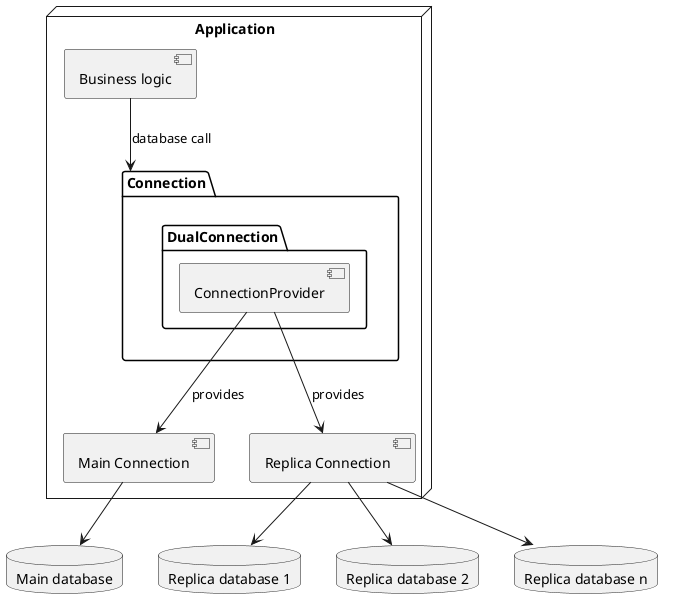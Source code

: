 @startuml

database "Main database" as main
database "Replica database 1" as replica
database "Replica database 2"  as replica2
database "Replica database n"  as replica3

node "Application" {
    package Connection {
        package DualConnection {
            [ConnectionProvider]
        }
    }
    [Business logic] --> Connection : database call
    [ConnectionProvider] --> [Main Connection] : provides
    [ConnectionProvider] --> [Replica Connection] : provides
}

[Main Connection] --> main
[Replica Connection] --> replica
[Replica Connection] --> replica2
[Replica Connection] --> replica3




@enduml
